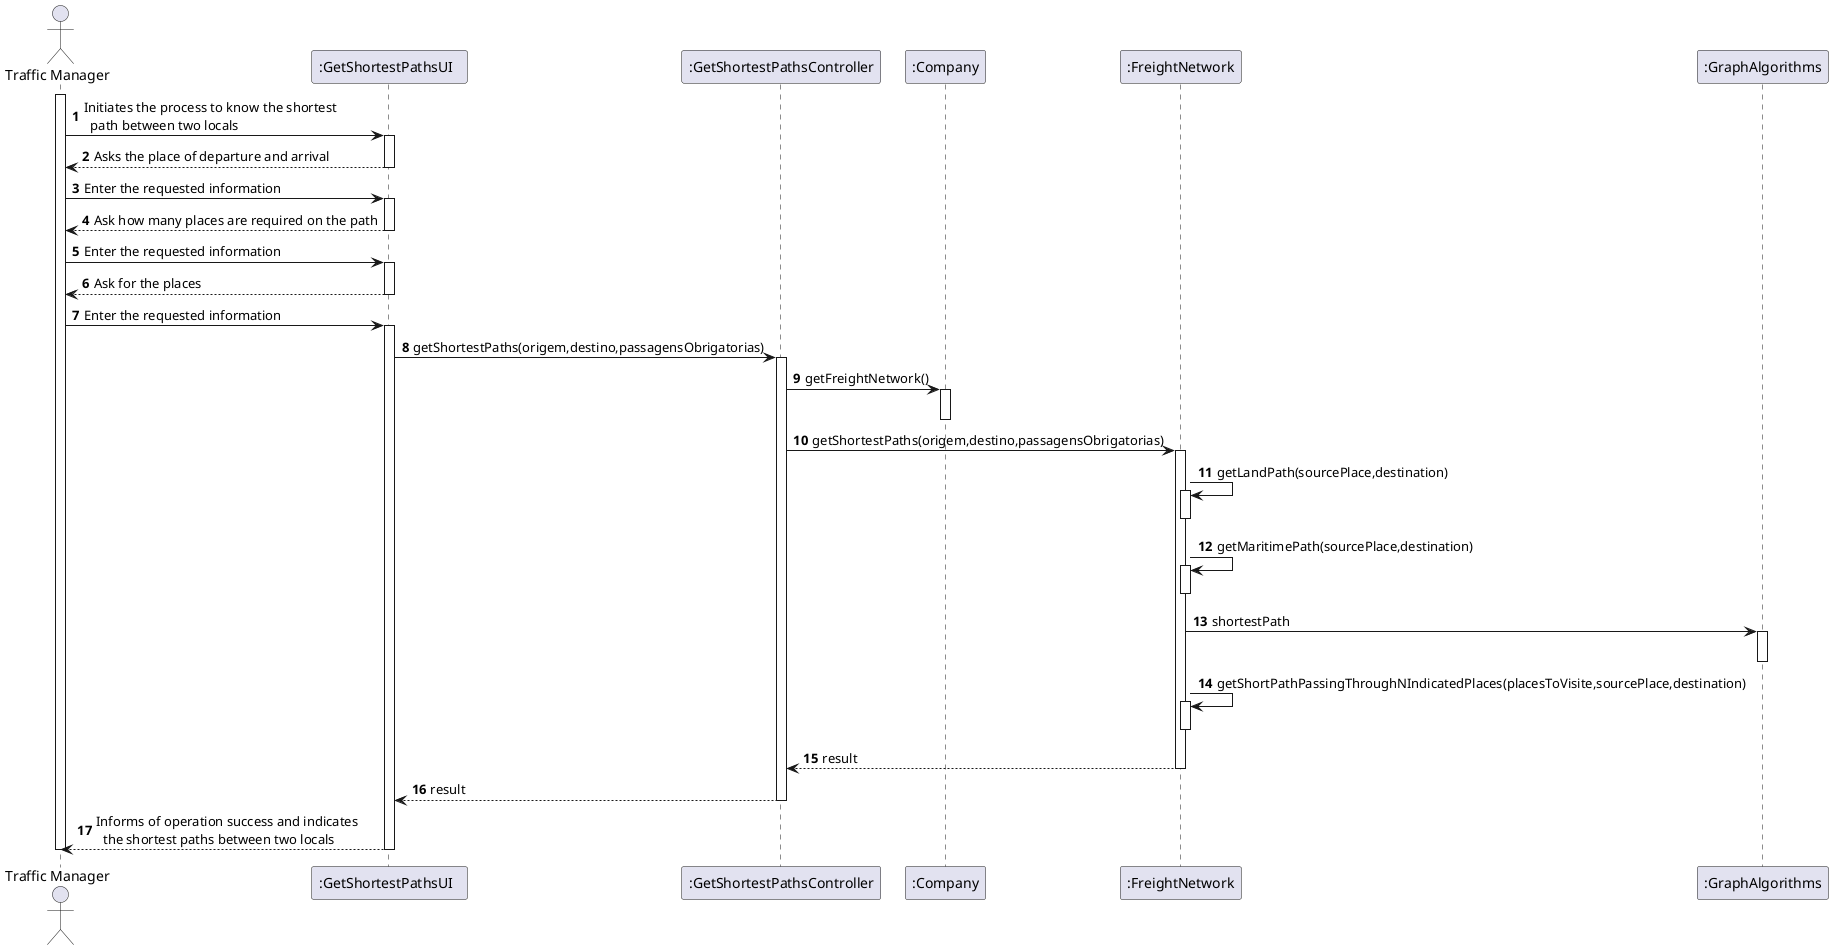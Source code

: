 @startuml
'https://plantuml.com/sequence-diagram

autonumber
actor "Traffic Manager" as TM
participant ":GetShortestPathsUI  " as UI
participant ":GetShortestPathsController" as CTRL
participant ":Company" as CMP
participant ":FreightNetwork" as network
participant ":GraphAlgorithms" as algorithms


activate TM
TM -> UI : Initiates the process to know the shortest\n  path between two locals
activate UI

UI --> TM : Asks the place of departure and arrival
deactivate UI

TM -> UI : Enter the requested information
activate UI

UI --> TM : Ask how many places are required on the path
deactivate UI

TM -> UI : Enter the requested information
activate UI

UI --> TM : Ask for the places
deactivate UI

TM -> UI : Enter the requested information
activate UI
UI -> CTRL : getShortestPaths(origem,destino,passagensObrigatorias)
activate CTRL
CTRL -> CMP : getFreightNetwork()
activate CMP
deactivate CMP
CTRL -> network : getShortestPaths(origem,destino,passagensObrigatorias)
activate network
network -> network : getLandPath(sourcePlace,destination)
activate network
deactivate network
network -> network : getMaritimePath(sourcePlace,destination)
activate network
deactivate network
network -> algorithms : shortestPath
activate algorithms
deactivate algorithms
network -> network : getShortPathPassingThroughNIndicatedPlaces(placesToVisite,sourcePlace,destination)
activate network
deactivate network
network--> CTRL : result
deactivate network
CTRL --> UI : result
deactivate CTRL
UI --> TM : Informs of operation success and indicates\n  the shortest paths between two locals
deactivate UI

deactivate TM

@enduml